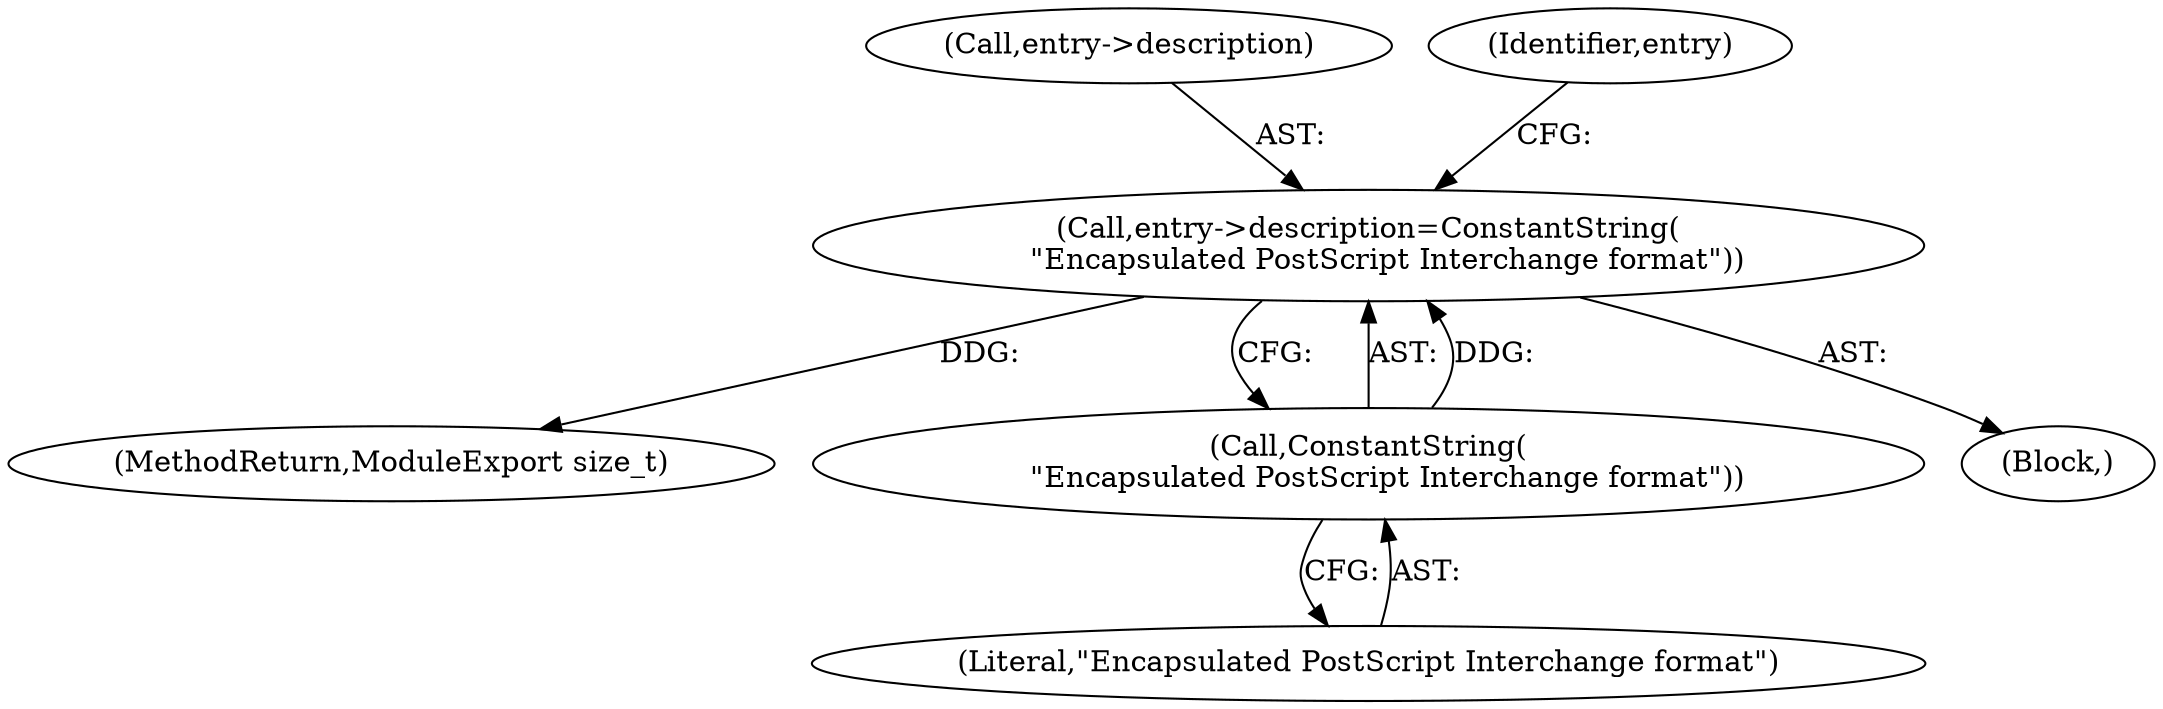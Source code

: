 digraph "0_ImageMagick_8598a497e2d1f556a34458cf54b40ba40674734c_0@pointer" {
"1000350" [label="(Call,entry->description=ConstantString(\n    \"Encapsulated PostScript Interchange format\"))"];
"1000354" [label="(Call,ConstantString(\n    \"Encapsulated PostScript Interchange format\"))"];
"1000351" [label="(Call,entry->description)"];
"1000354" [label="(Call,ConstantString(\n    \"Encapsulated PostScript Interchange format\"))"];
"1000436" [label="(MethodReturn,ModuleExport size_t)"];
"1000102" [label="(Block,)"];
"1000355" [label="(Literal,\"Encapsulated PostScript Interchange format\")"];
"1000350" [label="(Call,entry->description=ConstantString(\n    \"Encapsulated PostScript Interchange format\"))"];
"1000358" [label="(Identifier,entry)"];
"1000350" -> "1000102"  [label="AST: "];
"1000350" -> "1000354"  [label="CFG: "];
"1000351" -> "1000350"  [label="AST: "];
"1000354" -> "1000350"  [label="AST: "];
"1000358" -> "1000350"  [label="CFG: "];
"1000350" -> "1000436"  [label="DDG: "];
"1000354" -> "1000350"  [label="DDG: "];
"1000354" -> "1000355"  [label="CFG: "];
"1000355" -> "1000354"  [label="AST: "];
}
